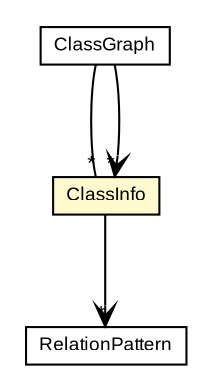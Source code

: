 #!/usr/local/bin/dot
#
# Class diagram 
# Generated by UmlGraph version 4.7 (http://www.spinellis.gr/sw/umlgraph)
#

digraph G {
	edge [fontname="arial",fontsize=10,labelfontname="arial",labelfontsize=10];
	node [fontname="arial",fontsize=10,shape=plaintext];
	// gr.spinellis.umlgraph.doclet.ClassGraph
	c690 [label=<<table border="0" cellborder="1" cellspacing="0" cellpadding="2" port="p" href="./ClassGraph.html">
		<tr><td><table border="0" cellspacing="0" cellpadding="1">
			<tr><td> ClassGraph </td></tr>
		</table></td></tr>
		</table>>, fontname="arial", fontcolor="black", fontsize=9.0];
	// gr.spinellis.umlgraph.doclet.RelationPattern
	c701 [label=<<table border="0" cellborder="1" cellspacing="0" cellpadding="2" port="p" href="./RelationPattern.html">
		<tr><td><table border="0" cellspacing="0" cellpadding="1">
			<tr><td> RelationPattern </td></tr>
		</table></td></tr>
		</table>>, fontname="arial", fontcolor="black", fontsize=9.0];
	// gr.spinellis.umlgraph.doclet.ClassInfo
	c709 [label=<<table border="0" cellborder="1" cellspacing="0" cellpadding="2" port="p" bgcolor="lemonChiffon" href="./ClassInfo.html">
		<tr><td><table border="0" cellspacing="0" cellpadding="1">
			<tr><td> ClassInfo </td></tr>
		</table></td></tr>
		</table>>, fontname="arial", fontcolor="black", fontsize=9.0];
	// gr.spinellis.umlgraph.doclet.ClassGraph COMPOSED gr.spinellis.umlgraph.doclet.ClassInfo
	c690:p -> c709:p [taillabel="", label="", headlabel="*", fontname="arial", fontcolor="black", fontsize=10.0, color="black", arrowhead=none, arrowtail=diamond];
	// gr.spinellis.umlgraph.doclet.ClassGraph NAVASSOC gr.spinellis.umlgraph.doclet.ClassInfo
	c690:p -> c709:p [taillabel="", label="", headlabel="*", fontname="arial", fontcolor="black", fontsize=10.0, color="black", arrowhead=open];
	// gr.spinellis.umlgraph.doclet.ClassInfo NAVASSOC gr.spinellis.umlgraph.doclet.RelationPattern
	c709:p -> c701:p [taillabel="", label="", headlabel="*", fontname="arial", fontcolor="black", fontsize=10.0, color="black", arrowhead=open];
}

